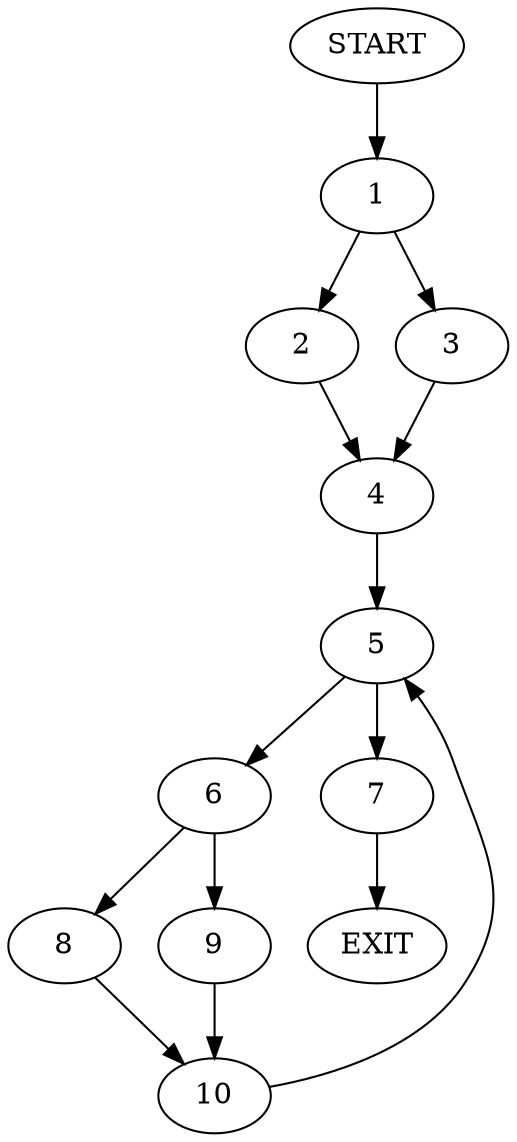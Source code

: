 digraph {
0 [label="START"]
11 [label="EXIT"]
0 -> 1
1 -> 2
1 -> 3
3 -> 4
2 -> 4
4 -> 5
5 -> 6
5 -> 7
6 -> 8
6 -> 9
8 -> 10
9 -> 10
10 -> 5
7 -> 11
}
